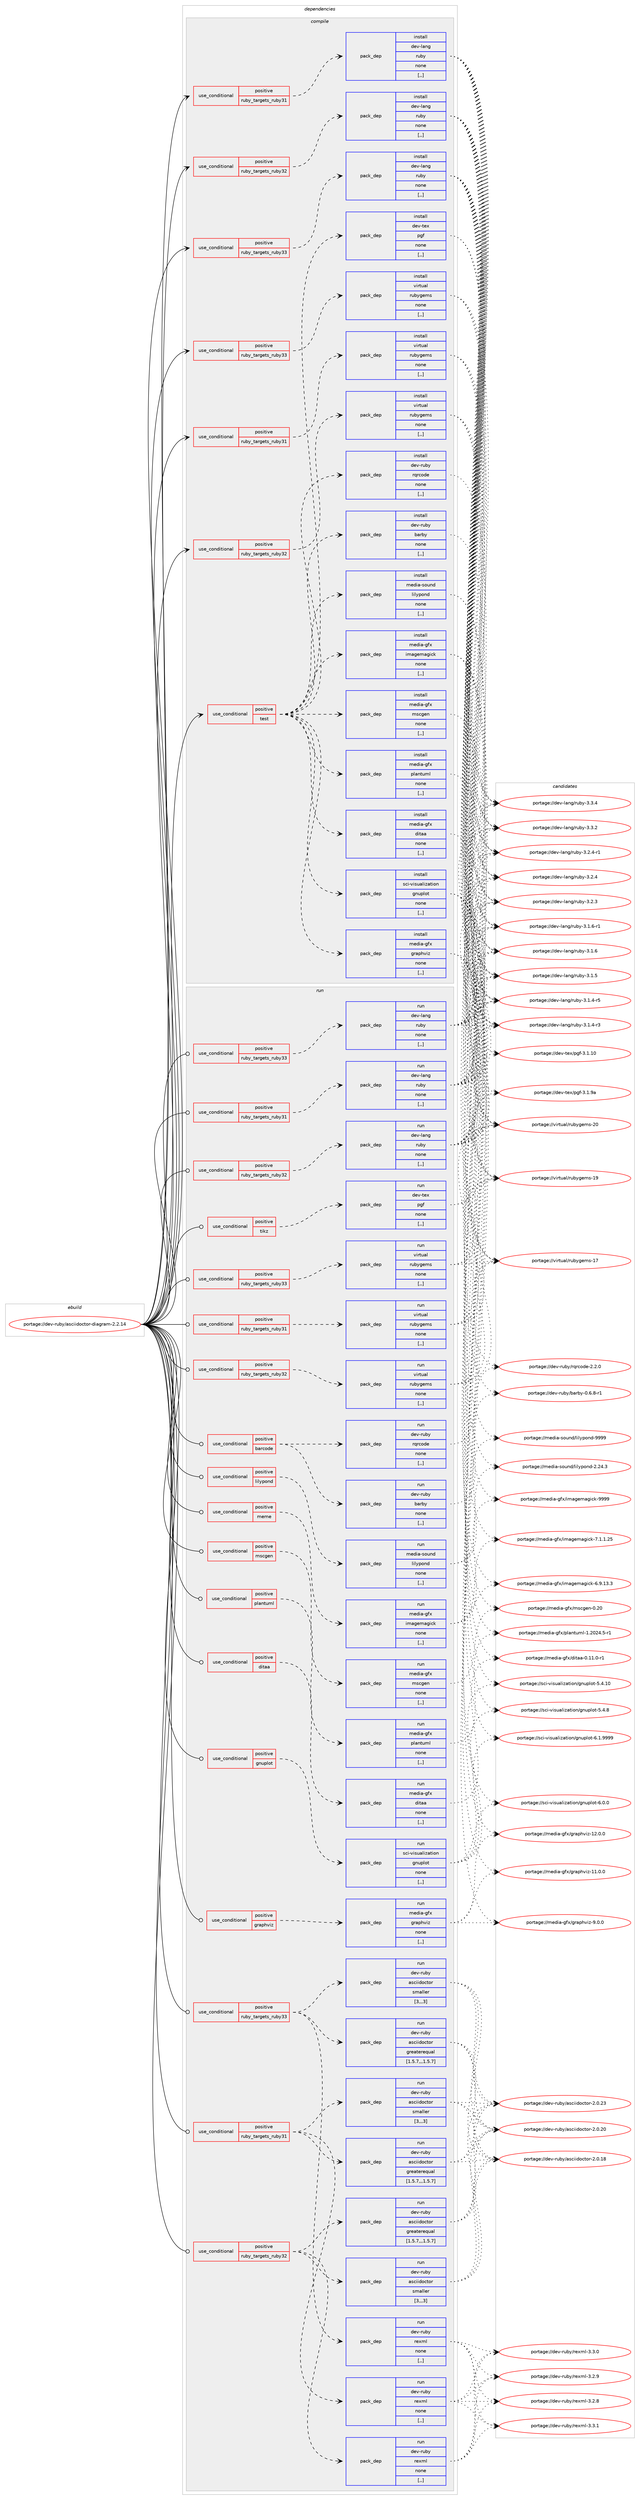 digraph prolog {

# *************
# Graph options
# *************

newrank=true;
concentrate=true;
compound=true;
graph [rankdir=LR,fontname=Helvetica,fontsize=10,ranksep=1.5];#, ranksep=2.5, nodesep=0.2];
edge  [arrowhead=vee];
node  [fontname=Helvetica,fontsize=10];

# **********
# The ebuild
# **********

subgraph cluster_leftcol {
color=gray;
rank=same;
label=<<i>ebuild</i>>;
id [label="portage://dev-ruby/asciidoctor-diagram-2.2.14", color=red, width=4, href="../dev-ruby/asciidoctor-diagram-2.2.14.svg"];
}

# ****************
# The dependencies
# ****************

subgraph cluster_midcol {
color=gray;
label=<<i>dependencies</i>>;
subgraph cluster_compile {
fillcolor="#eeeeee";
style=filled;
label=<<i>compile</i>>;
subgraph cond44175 {
dependency175946 [label=<<TABLE BORDER="0" CELLBORDER="1" CELLSPACING="0" CELLPADDING="4"><TR><TD ROWSPAN="3" CELLPADDING="10">use_conditional</TD></TR><TR><TD>positive</TD></TR><TR><TD>ruby_targets_ruby31</TD></TR></TABLE>>, shape=none, color=red];
subgraph pack130492 {
dependency175947 [label=<<TABLE BORDER="0" CELLBORDER="1" CELLSPACING="0" CELLPADDING="4" WIDTH="220"><TR><TD ROWSPAN="6" CELLPADDING="30">pack_dep</TD></TR><TR><TD WIDTH="110">install</TD></TR><TR><TD>dev-lang</TD></TR><TR><TD>ruby</TD></TR><TR><TD>none</TD></TR><TR><TD>[,,]</TD></TR></TABLE>>, shape=none, color=blue];
}
dependency175946:e -> dependency175947:w [weight=20,style="dashed",arrowhead="vee"];
}
id:e -> dependency175946:w [weight=20,style="solid",arrowhead="vee"];
subgraph cond44176 {
dependency175948 [label=<<TABLE BORDER="0" CELLBORDER="1" CELLSPACING="0" CELLPADDING="4"><TR><TD ROWSPAN="3" CELLPADDING="10">use_conditional</TD></TR><TR><TD>positive</TD></TR><TR><TD>ruby_targets_ruby31</TD></TR></TABLE>>, shape=none, color=red];
subgraph pack130493 {
dependency175949 [label=<<TABLE BORDER="0" CELLBORDER="1" CELLSPACING="0" CELLPADDING="4" WIDTH="220"><TR><TD ROWSPAN="6" CELLPADDING="30">pack_dep</TD></TR><TR><TD WIDTH="110">install</TD></TR><TR><TD>virtual</TD></TR><TR><TD>rubygems</TD></TR><TR><TD>none</TD></TR><TR><TD>[,,]</TD></TR></TABLE>>, shape=none, color=blue];
}
dependency175948:e -> dependency175949:w [weight=20,style="dashed",arrowhead="vee"];
}
id:e -> dependency175948:w [weight=20,style="solid",arrowhead="vee"];
subgraph cond44177 {
dependency175950 [label=<<TABLE BORDER="0" CELLBORDER="1" CELLSPACING="0" CELLPADDING="4"><TR><TD ROWSPAN="3" CELLPADDING="10">use_conditional</TD></TR><TR><TD>positive</TD></TR><TR><TD>ruby_targets_ruby32</TD></TR></TABLE>>, shape=none, color=red];
subgraph pack130494 {
dependency175951 [label=<<TABLE BORDER="0" CELLBORDER="1" CELLSPACING="0" CELLPADDING="4" WIDTH="220"><TR><TD ROWSPAN="6" CELLPADDING="30">pack_dep</TD></TR><TR><TD WIDTH="110">install</TD></TR><TR><TD>dev-lang</TD></TR><TR><TD>ruby</TD></TR><TR><TD>none</TD></TR><TR><TD>[,,]</TD></TR></TABLE>>, shape=none, color=blue];
}
dependency175950:e -> dependency175951:w [weight=20,style="dashed",arrowhead="vee"];
}
id:e -> dependency175950:w [weight=20,style="solid",arrowhead="vee"];
subgraph cond44178 {
dependency175952 [label=<<TABLE BORDER="0" CELLBORDER="1" CELLSPACING="0" CELLPADDING="4"><TR><TD ROWSPAN="3" CELLPADDING="10">use_conditional</TD></TR><TR><TD>positive</TD></TR><TR><TD>ruby_targets_ruby32</TD></TR></TABLE>>, shape=none, color=red];
subgraph pack130495 {
dependency175953 [label=<<TABLE BORDER="0" CELLBORDER="1" CELLSPACING="0" CELLPADDING="4" WIDTH="220"><TR><TD ROWSPAN="6" CELLPADDING="30">pack_dep</TD></TR><TR><TD WIDTH="110">install</TD></TR><TR><TD>virtual</TD></TR><TR><TD>rubygems</TD></TR><TR><TD>none</TD></TR><TR><TD>[,,]</TD></TR></TABLE>>, shape=none, color=blue];
}
dependency175952:e -> dependency175953:w [weight=20,style="dashed",arrowhead="vee"];
}
id:e -> dependency175952:w [weight=20,style="solid",arrowhead="vee"];
subgraph cond44179 {
dependency175954 [label=<<TABLE BORDER="0" CELLBORDER="1" CELLSPACING="0" CELLPADDING="4"><TR><TD ROWSPAN="3" CELLPADDING="10">use_conditional</TD></TR><TR><TD>positive</TD></TR><TR><TD>ruby_targets_ruby33</TD></TR></TABLE>>, shape=none, color=red];
subgraph pack130496 {
dependency175955 [label=<<TABLE BORDER="0" CELLBORDER="1" CELLSPACING="0" CELLPADDING="4" WIDTH="220"><TR><TD ROWSPAN="6" CELLPADDING="30">pack_dep</TD></TR><TR><TD WIDTH="110">install</TD></TR><TR><TD>dev-lang</TD></TR><TR><TD>ruby</TD></TR><TR><TD>none</TD></TR><TR><TD>[,,]</TD></TR></TABLE>>, shape=none, color=blue];
}
dependency175954:e -> dependency175955:w [weight=20,style="dashed",arrowhead="vee"];
}
id:e -> dependency175954:w [weight=20,style="solid",arrowhead="vee"];
subgraph cond44180 {
dependency175956 [label=<<TABLE BORDER="0" CELLBORDER="1" CELLSPACING="0" CELLPADDING="4"><TR><TD ROWSPAN="3" CELLPADDING="10">use_conditional</TD></TR><TR><TD>positive</TD></TR><TR><TD>ruby_targets_ruby33</TD></TR></TABLE>>, shape=none, color=red];
subgraph pack130497 {
dependency175957 [label=<<TABLE BORDER="0" CELLBORDER="1" CELLSPACING="0" CELLPADDING="4" WIDTH="220"><TR><TD ROWSPAN="6" CELLPADDING="30">pack_dep</TD></TR><TR><TD WIDTH="110">install</TD></TR><TR><TD>virtual</TD></TR><TR><TD>rubygems</TD></TR><TR><TD>none</TD></TR><TR><TD>[,,]</TD></TR></TABLE>>, shape=none, color=blue];
}
dependency175956:e -> dependency175957:w [weight=20,style="dashed",arrowhead="vee"];
}
id:e -> dependency175956:w [weight=20,style="solid",arrowhead="vee"];
subgraph cond44181 {
dependency175958 [label=<<TABLE BORDER="0" CELLBORDER="1" CELLSPACING="0" CELLPADDING="4"><TR><TD ROWSPAN="3" CELLPADDING="10">use_conditional</TD></TR><TR><TD>positive</TD></TR><TR><TD>test</TD></TR></TABLE>>, shape=none, color=red];
subgraph pack130498 {
dependency175959 [label=<<TABLE BORDER="0" CELLBORDER="1" CELLSPACING="0" CELLPADDING="4" WIDTH="220"><TR><TD ROWSPAN="6" CELLPADDING="30">pack_dep</TD></TR><TR><TD WIDTH="110">install</TD></TR><TR><TD>dev-ruby</TD></TR><TR><TD>rqrcode</TD></TR><TR><TD>none</TD></TR><TR><TD>[,,]</TD></TR></TABLE>>, shape=none, color=blue];
}
dependency175958:e -> dependency175959:w [weight=20,style="dashed",arrowhead="vee"];
subgraph pack130499 {
dependency175960 [label=<<TABLE BORDER="0" CELLBORDER="1" CELLSPACING="0" CELLPADDING="4" WIDTH="220"><TR><TD ROWSPAN="6" CELLPADDING="30">pack_dep</TD></TR><TR><TD WIDTH="110">install</TD></TR><TR><TD>dev-ruby</TD></TR><TR><TD>barby</TD></TR><TR><TD>none</TD></TR><TR><TD>[,,]</TD></TR></TABLE>>, shape=none, color=blue];
}
dependency175958:e -> dependency175960:w [weight=20,style="dashed",arrowhead="vee"];
subgraph pack130500 {
dependency175961 [label=<<TABLE BORDER="0" CELLBORDER="1" CELLSPACING="0" CELLPADDING="4" WIDTH="220"><TR><TD ROWSPAN="6" CELLPADDING="30">pack_dep</TD></TR><TR><TD WIDTH="110">install</TD></TR><TR><TD>media-gfx</TD></TR><TR><TD>ditaa</TD></TR><TR><TD>none</TD></TR><TR><TD>[,,]</TD></TR></TABLE>>, shape=none, color=blue];
}
dependency175958:e -> dependency175961:w [weight=20,style="dashed",arrowhead="vee"];
subgraph pack130501 {
dependency175962 [label=<<TABLE BORDER="0" CELLBORDER="1" CELLSPACING="0" CELLPADDING="4" WIDTH="220"><TR><TD ROWSPAN="6" CELLPADDING="30">pack_dep</TD></TR><TR><TD WIDTH="110">install</TD></TR><TR><TD>sci-visualization</TD></TR><TR><TD>gnuplot</TD></TR><TR><TD>none</TD></TR><TR><TD>[,,]</TD></TR></TABLE>>, shape=none, color=blue];
}
dependency175958:e -> dependency175962:w [weight=20,style="dashed",arrowhead="vee"];
subgraph pack130502 {
dependency175963 [label=<<TABLE BORDER="0" CELLBORDER="1" CELLSPACING="0" CELLPADDING="4" WIDTH="220"><TR><TD ROWSPAN="6" CELLPADDING="30">pack_dep</TD></TR><TR><TD WIDTH="110">install</TD></TR><TR><TD>media-gfx</TD></TR><TR><TD>graphviz</TD></TR><TR><TD>none</TD></TR><TR><TD>[,,]</TD></TR></TABLE>>, shape=none, color=blue];
}
dependency175958:e -> dependency175963:w [weight=20,style="dashed",arrowhead="vee"];
subgraph pack130503 {
dependency175964 [label=<<TABLE BORDER="0" CELLBORDER="1" CELLSPACING="0" CELLPADDING="4" WIDTH="220"><TR><TD ROWSPAN="6" CELLPADDING="30">pack_dep</TD></TR><TR><TD WIDTH="110">install</TD></TR><TR><TD>media-sound</TD></TR><TR><TD>lilypond</TD></TR><TR><TD>none</TD></TR><TR><TD>[,,]</TD></TR></TABLE>>, shape=none, color=blue];
}
dependency175958:e -> dependency175964:w [weight=20,style="dashed",arrowhead="vee"];
subgraph pack130504 {
dependency175965 [label=<<TABLE BORDER="0" CELLBORDER="1" CELLSPACING="0" CELLPADDING="4" WIDTH="220"><TR><TD ROWSPAN="6" CELLPADDING="30">pack_dep</TD></TR><TR><TD WIDTH="110">install</TD></TR><TR><TD>media-gfx</TD></TR><TR><TD>imagemagick</TD></TR><TR><TD>none</TD></TR><TR><TD>[,,]</TD></TR></TABLE>>, shape=none, color=blue];
}
dependency175958:e -> dependency175965:w [weight=20,style="dashed",arrowhead="vee"];
subgraph pack130505 {
dependency175966 [label=<<TABLE BORDER="0" CELLBORDER="1" CELLSPACING="0" CELLPADDING="4" WIDTH="220"><TR><TD ROWSPAN="6" CELLPADDING="30">pack_dep</TD></TR><TR><TD WIDTH="110">install</TD></TR><TR><TD>media-gfx</TD></TR><TR><TD>mscgen</TD></TR><TR><TD>none</TD></TR><TR><TD>[,,]</TD></TR></TABLE>>, shape=none, color=blue];
}
dependency175958:e -> dependency175966:w [weight=20,style="dashed",arrowhead="vee"];
subgraph pack130506 {
dependency175967 [label=<<TABLE BORDER="0" CELLBORDER="1" CELLSPACING="0" CELLPADDING="4" WIDTH="220"><TR><TD ROWSPAN="6" CELLPADDING="30">pack_dep</TD></TR><TR><TD WIDTH="110">install</TD></TR><TR><TD>media-gfx</TD></TR><TR><TD>plantuml</TD></TR><TR><TD>none</TD></TR><TR><TD>[,,]</TD></TR></TABLE>>, shape=none, color=blue];
}
dependency175958:e -> dependency175967:w [weight=20,style="dashed",arrowhead="vee"];
subgraph pack130507 {
dependency175968 [label=<<TABLE BORDER="0" CELLBORDER="1" CELLSPACING="0" CELLPADDING="4" WIDTH="220"><TR><TD ROWSPAN="6" CELLPADDING="30">pack_dep</TD></TR><TR><TD WIDTH="110">install</TD></TR><TR><TD>dev-tex</TD></TR><TR><TD>pgf</TD></TR><TR><TD>none</TD></TR><TR><TD>[,,]</TD></TR></TABLE>>, shape=none, color=blue];
}
dependency175958:e -> dependency175968:w [weight=20,style="dashed",arrowhead="vee"];
}
id:e -> dependency175958:w [weight=20,style="solid",arrowhead="vee"];
}
subgraph cluster_compileandrun {
fillcolor="#eeeeee";
style=filled;
label=<<i>compile and run</i>>;
}
subgraph cluster_run {
fillcolor="#eeeeee";
style=filled;
label=<<i>run</i>>;
subgraph cond44182 {
dependency175969 [label=<<TABLE BORDER="0" CELLBORDER="1" CELLSPACING="0" CELLPADDING="4"><TR><TD ROWSPAN="3" CELLPADDING="10">use_conditional</TD></TR><TR><TD>positive</TD></TR><TR><TD>barcode</TD></TR></TABLE>>, shape=none, color=red];
subgraph pack130508 {
dependency175970 [label=<<TABLE BORDER="0" CELLBORDER="1" CELLSPACING="0" CELLPADDING="4" WIDTH="220"><TR><TD ROWSPAN="6" CELLPADDING="30">pack_dep</TD></TR><TR><TD WIDTH="110">run</TD></TR><TR><TD>dev-ruby</TD></TR><TR><TD>rqrcode</TD></TR><TR><TD>none</TD></TR><TR><TD>[,,]</TD></TR></TABLE>>, shape=none, color=blue];
}
dependency175969:e -> dependency175970:w [weight=20,style="dashed",arrowhead="vee"];
subgraph pack130509 {
dependency175971 [label=<<TABLE BORDER="0" CELLBORDER="1" CELLSPACING="0" CELLPADDING="4" WIDTH="220"><TR><TD ROWSPAN="6" CELLPADDING="30">pack_dep</TD></TR><TR><TD WIDTH="110">run</TD></TR><TR><TD>dev-ruby</TD></TR><TR><TD>barby</TD></TR><TR><TD>none</TD></TR><TR><TD>[,,]</TD></TR></TABLE>>, shape=none, color=blue];
}
dependency175969:e -> dependency175971:w [weight=20,style="dashed",arrowhead="vee"];
}
id:e -> dependency175969:w [weight=20,style="solid",arrowhead="odot"];
subgraph cond44183 {
dependency175972 [label=<<TABLE BORDER="0" CELLBORDER="1" CELLSPACING="0" CELLPADDING="4"><TR><TD ROWSPAN="3" CELLPADDING="10">use_conditional</TD></TR><TR><TD>positive</TD></TR><TR><TD>ditaa</TD></TR></TABLE>>, shape=none, color=red];
subgraph pack130510 {
dependency175973 [label=<<TABLE BORDER="0" CELLBORDER="1" CELLSPACING="0" CELLPADDING="4" WIDTH="220"><TR><TD ROWSPAN="6" CELLPADDING="30">pack_dep</TD></TR><TR><TD WIDTH="110">run</TD></TR><TR><TD>media-gfx</TD></TR><TR><TD>ditaa</TD></TR><TR><TD>none</TD></TR><TR><TD>[,,]</TD></TR></TABLE>>, shape=none, color=blue];
}
dependency175972:e -> dependency175973:w [weight=20,style="dashed",arrowhead="vee"];
}
id:e -> dependency175972:w [weight=20,style="solid",arrowhead="odot"];
subgraph cond44184 {
dependency175974 [label=<<TABLE BORDER="0" CELLBORDER="1" CELLSPACING="0" CELLPADDING="4"><TR><TD ROWSPAN="3" CELLPADDING="10">use_conditional</TD></TR><TR><TD>positive</TD></TR><TR><TD>gnuplot</TD></TR></TABLE>>, shape=none, color=red];
subgraph pack130511 {
dependency175975 [label=<<TABLE BORDER="0" CELLBORDER="1" CELLSPACING="0" CELLPADDING="4" WIDTH="220"><TR><TD ROWSPAN="6" CELLPADDING="30">pack_dep</TD></TR><TR><TD WIDTH="110">run</TD></TR><TR><TD>sci-visualization</TD></TR><TR><TD>gnuplot</TD></TR><TR><TD>none</TD></TR><TR><TD>[,,]</TD></TR></TABLE>>, shape=none, color=blue];
}
dependency175974:e -> dependency175975:w [weight=20,style="dashed",arrowhead="vee"];
}
id:e -> dependency175974:w [weight=20,style="solid",arrowhead="odot"];
subgraph cond44185 {
dependency175976 [label=<<TABLE BORDER="0" CELLBORDER="1" CELLSPACING="0" CELLPADDING="4"><TR><TD ROWSPAN="3" CELLPADDING="10">use_conditional</TD></TR><TR><TD>positive</TD></TR><TR><TD>graphviz</TD></TR></TABLE>>, shape=none, color=red];
subgraph pack130512 {
dependency175977 [label=<<TABLE BORDER="0" CELLBORDER="1" CELLSPACING="0" CELLPADDING="4" WIDTH="220"><TR><TD ROWSPAN="6" CELLPADDING="30">pack_dep</TD></TR><TR><TD WIDTH="110">run</TD></TR><TR><TD>media-gfx</TD></TR><TR><TD>graphviz</TD></TR><TR><TD>none</TD></TR><TR><TD>[,,]</TD></TR></TABLE>>, shape=none, color=blue];
}
dependency175976:e -> dependency175977:w [weight=20,style="dashed",arrowhead="vee"];
}
id:e -> dependency175976:w [weight=20,style="solid",arrowhead="odot"];
subgraph cond44186 {
dependency175978 [label=<<TABLE BORDER="0" CELLBORDER="1" CELLSPACING="0" CELLPADDING="4"><TR><TD ROWSPAN="3" CELLPADDING="10">use_conditional</TD></TR><TR><TD>positive</TD></TR><TR><TD>lilypond</TD></TR></TABLE>>, shape=none, color=red];
subgraph pack130513 {
dependency175979 [label=<<TABLE BORDER="0" CELLBORDER="1" CELLSPACING="0" CELLPADDING="4" WIDTH="220"><TR><TD ROWSPAN="6" CELLPADDING="30">pack_dep</TD></TR><TR><TD WIDTH="110">run</TD></TR><TR><TD>media-sound</TD></TR><TR><TD>lilypond</TD></TR><TR><TD>none</TD></TR><TR><TD>[,,]</TD></TR></TABLE>>, shape=none, color=blue];
}
dependency175978:e -> dependency175979:w [weight=20,style="dashed",arrowhead="vee"];
}
id:e -> dependency175978:w [weight=20,style="solid",arrowhead="odot"];
subgraph cond44187 {
dependency175980 [label=<<TABLE BORDER="0" CELLBORDER="1" CELLSPACING="0" CELLPADDING="4"><TR><TD ROWSPAN="3" CELLPADDING="10">use_conditional</TD></TR><TR><TD>positive</TD></TR><TR><TD>meme</TD></TR></TABLE>>, shape=none, color=red];
subgraph pack130514 {
dependency175981 [label=<<TABLE BORDER="0" CELLBORDER="1" CELLSPACING="0" CELLPADDING="4" WIDTH="220"><TR><TD ROWSPAN="6" CELLPADDING="30">pack_dep</TD></TR><TR><TD WIDTH="110">run</TD></TR><TR><TD>media-gfx</TD></TR><TR><TD>imagemagick</TD></TR><TR><TD>none</TD></TR><TR><TD>[,,]</TD></TR></TABLE>>, shape=none, color=blue];
}
dependency175980:e -> dependency175981:w [weight=20,style="dashed",arrowhead="vee"];
}
id:e -> dependency175980:w [weight=20,style="solid",arrowhead="odot"];
subgraph cond44188 {
dependency175982 [label=<<TABLE BORDER="0" CELLBORDER="1" CELLSPACING="0" CELLPADDING="4"><TR><TD ROWSPAN="3" CELLPADDING="10">use_conditional</TD></TR><TR><TD>positive</TD></TR><TR><TD>mscgen</TD></TR></TABLE>>, shape=none, color=red];
subgraph pack130515 {
dependency175983 [label=<<TABLE BORDER="0" CELLBORDER="1" CELLSPACING="0" CELLPADDING="4" WIDTH="220"><TR><TD ROWSPAN="6" CELLPADDING="30">pack_dep</TD></TR><TR><TD WIDTH="110">run</TD></TR><TR><TD>media-gfx</TD></TR><TR><TD>mscgen</TD></TR><TR><TD>none</TD></TR><TR><TD>[,,]</TD></TR></TABLE>>, shape=none, color=blue];
}
dependency175982:e -> dependency175983:w [weight=20,style="dashed",arrowhead="vee"];
}
id:e -> dependency175982:w [weight=20,style="solid",arrowhead="odot"];
subgraph cond44189 {
dependency175984 [label=<<TABLE BORDER="0" CELLBORDER="1" CELLSPACING="0" CELLPADDING="4"><TR><TD ROWSPAN="3" CELLPADDING="10">use_conditional</TD></TR><TR><TD>positive</TD></TR><TR><TD>plantuml</TD></TR></TABLE>>, shape=none, color=red];
subgraph pack130516 {
dependency175985 [label=<<TABLE BORDER="0" CELLBORDER="1" CELLSPACING="0" CELLPADDING="4" WIDTH="220"><TR><TD ROWSPAN="6" CELLPADDING="30">pack_dep</TD></TR><TR><TD WIDTH="110">run</TD></TR><TR><TD>media-gfx</TD></TR><TR><TD>plantuml</TD></TR><TR><TD>none</TD></TR><TR><TD>[,,]</TD></TR></TABLE>>, shape=none, color=blue];
}
dependency175984:e -> dependency175985:w [weight=20,style="dashed",arrowhead="vee"];
}
id:e -> dependency175984:w [weight=20,style="solid",arrowhead="odot"];
subgraph cond44190 {
dependency175986 [label=<<TABLE BORDER="0" CELLBORDER="1" CELLSPACING="0" CELLPADDING="4"><TR><TD ROWSPAN="3" CELLPADDING="10">use_conditional</TD></TR><TR><TD>positive</TD></TR><TR><TD>ruby_targets_ruby31</TD></TR></TABLE>>, shape=none, color=red];
subgraph pack130517 {
dependency175987 [label=<<TABLE BORDER="0" CELLBORDER="1" CELLSPACING="0" CELLPADDING="4" WIDTH="220"><TR><TD ROWSPAN="6" CELLPADDING="30">pack_dep</TD></TR><TR><TD WIDTH="110">run</TD></TR><TR><TD>dev-lang</TD></TR><TR><TD>ruby</TD></TR><TR><TD>none</TD></TR><TR><TD>[,,]</TD></TR></TABLE>>, shape=none, color=blue];
}
dependency175986:e -> dependency175987:w [weight=20,style="dashed",arrowhead="vee"];
}
id:e -> dependency175986:w [weight=20,style="solid",arrowhead="odot"];
subgraph cond44191 {
dependency175988 [label=<<TABLE BORDER="0" CELLBORDER="1" CELLSPACING="0" CELLPADDING="4"><TR><TD ROWSPAN="3" CELLPADDING="10">use_conditional</TD></TR><TR><TD>positive</TD></TR><TR><TD>ruby_targets_ruby31</TD></TR></TABLE>>, shape=none, color=red];
subgraph pack130518 {
dependency175989 [label=<<TABLE BORDER="0" CELLBORDER="1" CELLSPACING="0" CELLPADDING="4" WIDTH="220"><TR><TD ROWSPAN="6" CELLPADDING="30">pack_dep</TD></TR><TR><TD WIDTH="110">run</TD></TR><TR><TD>dev-ruby</TD></TR><TR><TD>asciidoctor</TD></TR><TR><TD>greaterequal</TD></TR><TR><TD>[1.5.7,,,1.5.7]</TD></TR></TABLE>>, shape=none, color=blue];
}
dependency175988:e -> dependency175989:w [weight=20,style="dashed",arrowhead="vee"];
subgraph pack130519 {
dependency175990 [label=<<TABLE BORDER="0" CELLBORDER="1" CELLSPACING="0" CELLPADDING="4" WIDTH="220"><TR><TD ROWSPAN="6" CELLPADDING="30">pack_dep</TD></TR><TR><TD WIDTH="110">run</TD></TR><TR><TD>dev-ruby</TD></TR><TR><TD>asciidoctor</TD></TR><TR><TD>smaller</TD></TR><TR><TD>[3,,,3]</TD></TR></TABLE>>, shape=none, color=blue];
}
dependency175988:e -> dependency175990:w [weight=20,style="dashed",arrowhead="vee"];
subgraph pack130520 {
dependency175991 [label=<<TABLE BORDER="0" CELLBORDER="1" CELLSPACING="0" CELLPADDING="4" WIDTH="220"><TR><TD ROWSPAN="6" CELLPADDING="30">pack_dep</TD></TR><TR><TD WIDTH="110">run</TD></TR><TR><TD>dev-ruby</TD></TR><TR><TD>rexml</TD></TR><TR><TD>none</TD></TR><TR><TD>[,,]</TD></TR></TABLE>>, shape=none, color=blue];
}
dependency175988:e -> dependency175991:w [weight=20,style="dashed",arrowhead="vee"];
}
id:e -> dependency175988:w [weight=20,style="solid",arrowhead="odot"];
subgraph cond44192 {
dependency175992 [label=<<TABLE BORDER="0" CELLBORDER="1" CELLSPACING="0" CELLPADDING="4"><TR><TD ROWSPAN="3" CELLPADDING="10">use_conditional</TD></TR><TR><TD>positive</TD></TR><TR><TD>ruby_targets_ruby31</TD></TR></TABLE>>, shape=none, color=red];
subgraph pack130521 {
dependency175993 [label=<<TABLE BORDER="0" CELLBORDER="1" CELLSPACING="0" CELLPADDING="4" WIDTH="220"><TR><TD ROWSPAN="6" CELLPADDING="30">pack_dep</TD></TR><TR><TD WIDTH="110">run</TD></TR><TR><TD>virtual</TD></TR><TR><TD>rubygems</TD></TR><TR><TD>none</TD></TR><TR><TD>[,,]</TD></TR></TABLE>>, shape=none, color=blue];
}
dependency175992:e -> dependency175993:w [weight=20,style="dashed",arrowhead="vee"];
}
id:e -> dependency175992:w [weight=20,style="solid",arrowhead="odot"];
subgraph cond44193 {
dependency175994 [label=<<TABLE BORDER="0" CELLBORDER="1" CELLSPACING="0" CELLPADDING="4"><TR><TD ROWSPAN="3" CELLPADDING="10">use_conditional</TD></TR><TR><TD>positive</TD></TR><TR><TD>ruby_targets_ruby32</TD></TR></TABLE>>, shape=none, color=red];
subgraph pack130522 {
dependency175995 [label=<<TABLE BORDER="0" CELLBORDER="1" CELLSPACING="0" CELLPADDING="4" WIDTH="220"><TR><TD ROWSPAN="6" CELLPADDING="30">pack_dep</TD></TR><TR><TD WIDTH="110">run</TD></TR><TR><TD>dev-lang</TD></TR><TR><TD>ruby</TD></TR><TR><TD>none</TD></TR><TR><TD>[,,]</TD></TR></TABLE>>, shape=none, color=blue];
}
dependency175994:e -> dependency175995:w [weight=20,style="dashed",arrowhead="vee"];
}
id:e -> dependency175994:w [weight=20,style="solid",arrowhead="odot"];
subgraph cond44194 {
dependency175996 [label=<<TABLE BORDER="0" CELLBORDER="1" CELLSPACING="0" CELLPADDING="4"><TR><TD ROWSPAN="3" CELLPADDING="10">use_conditional</TD></TR><TR><TD>positive</TD></TR><TR><TD>ruby_targets_ruby32</TD></TR></TABLE>>, shape=none, color=red];
subgraph pack130523 {
dependency175997 [label=<<TABLE BORDER="0" CELLBORDER="1" CELLSPACING="0" CELLPADDING="4" WIDTH="220"><TR><TD ROWSPAN="6" CELLPADDING="30">pack_dep</TD></TR><TR><TD WIDTH="110">run</TD></TR><TR><TD>dev-ruby</TD></TR><TR><TD>asciidoctor</TD></TR><TR><TD>greaterequal</TD></TR><TR><TD>[1.5.7,,,1.5.7]</TD></TR></TABLE>>, shape=none, color=blue];
}
dependency175996:e -> dependency175997:w [weight=20,style="dashed",arrowhead="vee"];
subgraph pack130524 {
dependency175998 [label=<<TABLE BORDER="0" CELLBORDER="1" CELLSPACING="0" CELLPADDING="4" WIDTH="220"><TR><TD ROWSPAN="6" CELLPADDING="30">pack_dep</TD></TR><TR><TD WIDTH="110">run</TD></TR><TR><TD>dev-ruby</TD></TR><TR><TD>asciidoctor</TD></TR><TR><TD>smaller</TD></TR><TR><TD>[3,,,3]</TD></TR></TABLE>>, shape=none, color=blue];
}
dependency175996:e -> dependency175998:w [weight=20,style="dashed",arrowhead="vee"];
subgraph pack130525 {
dependency175999 [label=<<TABLE BORDER="0" CELLBORDER="1" CELLSPACING="0" CELLPADDING="4" WIDTH="220"><TR><TD ROWSPAN="6" CELLPADDING="30">pack_dep</TD></TR><TR><TD WIDTH="110">run</TD></TR><TR><TD>dev-ruby</TD></TR><TR><TD>rexml</TD></TR><TR><TD>none</TD></TR><TR><TD>[,,]</TD></TR></TABLE>>, shape=none, color=blue];
}
dependency175996:e -> dependency175999:w [weight=20,style="dashed",arrowhead="vee"];
}
id:e -> dependency175996:w [weight=20,style="solid",arrowhead="odot"];
subgraph cond44195 {
dependency176000 [label=<<TABLE BORDER="0" CELLBORDER="1" CELLSPACING="0" CELLPADDING="4"><TR><TD ROWSPAN="3" CELLPADDING="10">use_conditional</TD></TR><TR><TD>positive</TD></TR><TR><TD>ruby_targets_ruby32</TD></TR></TABLE>>, shape=none, color=red];
subgraph pack130526 {
dependency176001 [label=<<TABLE BORDER="0" CELLBORDER="1" CELLSPACING="0" CELLPADDING="4" WIDTH="220"><TR><TD ROWSPAN="6" CELLPADDING="30">pack_dep</TD></TR><TR><TD WIDTH="110">run</TD></TR><TR><TD>virtual</TD></TR><TR><TD>rubygems</TD></TR><TR><TD>none</TD></TR><TR><TD>[,,]</TD></TR></TABLE>>, shape=none, color=blue];
}
dependency176000:e -> dependency176001:w [weight=20,style="dashed",arrowhead="vee"];
}
id:e -> dependency176000:w [weight=20,style="solid",arrowhead="odot"];
subgraph cond44196 {
dependency176002 [label=<<TABLE BORDER="0" CELLBORDER="1" CELLSPACING="0" CELLPADDING="4"><TR><TD ROWSPAN="3" CELLPADDING="10">use_conditional</TD></TR><TR><TD>positive</TD></TR><TR><TD>ruby_targets_ruby33</TD></TR></TABLE>>, shape=none, color=red];
subgraph pack130527 {
dependency176003 [label=<<TABLE BORDER="0" CELLBORDER="1" CELLSPACING="0" CELLPADDING="4" WIDTH="220"><TR><TD ROWSPAN="6" CELLPADDING="30">pack_dep</TD></TR><TR><TD WIDTH="110">run</TD></TR><TR><TD>dev-lang</TD></TR><TR><TD>ruby</TD></TR><TR><TD>none</TD></TR><TR><TD>[,,]</TD></TR></TABLE>>, shape=none, color=blue];
}
dependency176002:e -> dependency176003:w [weight=20,style="dashed",arrowhead="vee"];
}
id:e -> dependency176002:w [weight=20,style="solid",arrowhead="odot"];
subgraph cond44197 {
dependency176004 [label=<<TABLE BORDER="0" CELLBORDER="1" CELLSPACING="0" CELLPADDING="4"><TR><TD ROWSPAN="3" CELLPADDING="10">use_conditional</TD></TR><TR><TD>positive</TD></TR><TR><TD>ruby_targets_ruby33</TD></TR></TABLE>>, shape=none, color=red];
subgraph pack130528 {
dependency176005 [label=<<TABLE BORDER="0" CELLBORDER="1" CELLSPACING="0" CELLPADDING="4" WIDTH="220"><TR><TD ROWSPAN="6" CELLPADDING="30">pack_dep</TD></TR><TR><TD WIDTH="110">run</TD></TR><TR><TD>dev-ruby</TD></TR><TR><TD>asciidoctor</TD></TR><TR><TD>greaterequal</TD></TR><TR><TD>[1.5.7,,,1.5.7]</TD></TR></TABLE>>, shape=none, color=blue];
}
dependency176004:e -> dependency176005:w [weight=20,style="dashed",arrowhead="vee"];
subgraph pack130529 {
dependency176006 [label=<<TABLE BORDER="0" CELLBORDER="1" CELLSPACING="0" CELLPADDING="4" WIDTH="220"><TR><TD ROWSPAN="6" CELLPADDING="30">pack_dep</TD></TR><TR><TD WIDTH="110">run</TD></TR><TR><TD>dev-ruby</TD></TR><TR><TD>asciidoctor</TD></TR><TR><TD>smaller</TD></TR><TR><TD>[3,,,3]</TD></TR></TABLE>>, shape=none, color=blue];
}
dependency176004:e -> dependency176006:w [weight=20,style="dashed",arrowhead="vee"];
subgraph pack130530 {
dependency176007 [label=<<TABLE BORDER="0" CELLBORDER="1" CELLSPACING="0" CELLPADDING="4" WIDTH="220"><TR><TD ROWSPAN="6" CELLPADDING="30">pack_dep</TD></TR><TR><TD WIDTH="110">run</TD></TR><TR><TD>dev-ruby</TD></TR><TR><TD>rexml</TD></TR><TR><TD>none</TD></TR><TR><TD>[,,]</TD></TR></TABLE>>, shape=none, color=blue];
}
dependency176004:e -> dependency176007:w [weight=20,style="dashed",arrowhead="vee"];
}
id:e -> dependency176004:w [weight=20,style="solid",arrowhead="odot"];
subgraph cond44198 {
dependency176008 [label=<<TABLE BORDER="0" CELLBORDER="1" CELLSPACING="0" CELLPADDING="4"><TR><TD ROWSPAN="3" CELLPADDING="10">use_conditional</TD></TR><TR><TD>positive</TD></TR><TR><TD>ruby_targets_ruby33</TD></TR></TABLE>>, shape=none, color=red];
subgraph pack130531 {
dependency176009 [label=<<TABLE BORDER="0" CELLBORDER="1" CELLSPACING="0" CELLPADDING="4" WIDTH="220"><TR><TD ROWSPAN="6" CELLPADDING="30">pack_dep</TD></TR><TR><TD WIDTH="110">run</TD></TR><TR><TD>virtual</TD></TR><TR><TD>rubygems</TD></TR><TR><TD>none</TD></TR><TR><TD>[,,]</TD></TR></TABLE>>, shape=none, color=blue];
}
dependency176008:e -> dependency176009:w [weight=20,style="dashed",arrowhead="vee"];
}
id:e -> dependency176008:w [weight=20,style="solid",arrowhead="odot"];
subgraph cond44199 {
dependency176010 [label=<<TABLE BORDER="0" CELLBORDER="1" CELLSPACING="0" CELLPADDING="4"><TR><TD ROWSPAN="3" CELLPADDING="10">use_conditional</TD></TR><TR><TD>positive</TD></TR><TR><TD>tikz</TD></TR></TABLE>>, shape=none, color=red];
subgraph pack130532 {
dependency176011 [label=<<TABLE BORDER="0" CELLBORDER="1" CELLSPACING="0" CELLPADDING="4" WIDTH="220"><TR><TD ROWSPAN="6" CELLPADDING="30">pack_dep</TD></TR><TR><TD WIDTH="110">run</TD></TR><TR><TD>dev-tex</TD></TR><TR><TD>pgf</TD></TR><TR><TD>none</TD></TR><TR><TD>[,,]</TD></TR></TABLE>>, shape=none, color=blue];
}
dependency176010:e -> dependency176011:w [weight=20,style="dashed",arrowhead="vee"];
}
id:e -> dependency176010:w [weight=20,style="solid",arrowhead="odot"];
}
}

# **************
# The candidates
# **************

subgraph cluster_choices {
rank=same;
color=gray;
label=<<i>candidates</i>>;

subgraph choice130492 {
color=black;
nodesep=1;
choice10010111845108971101034711411798121455146514652 [label="portage://dev-lang/ruby-3.3.4", color=red, width=4,href="../dev-lang/ruby-3.3.4.svg"];
choice10010111845108971101034711411798121455146514650 [label="portage://dev-lang/ruby-3.3.2", color=red, width=4,href="../dev-lang/ruby-3.3.2.svg"];
choice100101118451089711010347114117981214551465046524511449 [label="portage://dev-lang/ruby-3.2.4-r1", color=red, width=4,href="../dev-lang/ruby-3.2.4-r1.svg"];
choice10010111845108971101034711411798121455146504652 [label="portage://dev-lang/ruby-3.2.4", color=red, width=4,href="../dev-lang/ruby-3.2.4.svg"];
choice10010111845108971101034711411798121455146504651 [label="portage://dev-lang/ruby-3.2.3", color=red, width=4,href="../dev-lang/ruby-3.2.3.svg"];
choice100101118451089711010347114117981214551464946544511449 [label="portage://dev-lang/ruby-3.1.6-r1", color=red, width=4,href="../dev-lang/ruby-3.1.6-r1.svg"];
choice10010111845108971101034711411798121455146494654 [label="portage://dev-lang/ruby-3.1.6", color=red, width=4,href="../dev-lang/ruby-3.1.6.svg"];
choice10010111845108971101034711411798121455146494653 [label="portage://dev-lang/ruby-3.1.5", color=red, width=4,href="../dev-lang/ruby-3.1.5.svg"];
choice100101118451089711010347114117981214551464946524511453 [label="portage://dev-lang/ruby-3.1.4-r5", color=red, width=4,href="../dev-lang/ruby-3.1.4-r5.svg"];
choice100101118451089711010347114117981214551464946524511451 [label="portage://dev-lang/ruby-3.1.4-r3", color=red, width=4,href="../dev-lang/ruby-3.1.4-r3.svg"];
dependency175947:e -> choice10010111845108971101034711411798121455146514652:w [style=dotted,weight="100"];
dependency175947:e -> choice10010111845108971101034711411798121455146514650:w [style=dotted,weight="100"];
dependency175947:e -> choice100101118451089711010347114117981214551465046524511449:w [style=dotted,weight="100"];
dependency175947:e -> choice10010111845108971101034711411798121455146504652:w [style=dotted,weight="100"];
dependency175947:e -> choice10010111845108971101034711411798121455146504651:w [style=dotted,weight="100"];
dependency175947:e -> choice100101118451089711010347114117981214551464946544511449:w [style=dotted,weight="100"];
dependency175947:e -> choice10010111845108971101034711411798121455146494654:w [style=dotted,weight="100"];
dependency175947:e -> choice10010111845108971101034711411798121455146494653:w [style=dotted,weight="100"];
dependency175947:e -> choice100101118451089711010347114117981214551464946524511453:w [style=dotted,weight="100"];
dependency175947:e -> choice100101118451089711010347114117981214551464946524511451:w [style=dotted,weight="100"];
}
subgraph choice130493 {
color=black;
nodesep=1;
choice118105114116117971084711411798121103101109115455048 [label="portage://virtual/rubygems-20", color=red, width=4,href="../virtual/rubygems-20.svg"];
choice118105114116117971084711411798121103101109115454957 [label="portage://virtual/rubygems-19", color=red, width=4,href="../virtual/rubygems-19.svg"];
choice118105114116117971084711411798121103101109115454955 [label="portage://virtual/rubygems-17", color=red, width=4,href="../virtual/rubygems-17.svg"];
dependency175949:e -> choice118105114116117971084711411798121103101109115455048:w [style=dotted,weight="100"];
dependency175949:e -> choice118105114116117971084711411798121103101109115454957:w [style=dotted,weight="100"];
dependency175949:e -> choice118105114116117971084711411798121103101109115454955:w [style=dotted,weight="100"];
}
subgraph choice130494 {
color=black;
nodesep=1;
choice10010111845108971101034711411798121455146514652 [label="portage://dev-lang/ruby-3.3.4", color=red, width=4,href="../dev-lang/ruby-3.3.4.svg"];
choice10010111845108971101034711411798121455146514650 [label="portage://dev-lang/ruby-3.3.2", color=red, width=4,href="../dev-lang/ruby-3.3.2.svg"];
choice100101118451089711010347114117981214551465046524511449 [label="portage://dev-lang/ruby-3.2.4-r1", color=red, width=4,href="../dev-lang/ruby-3.2.4-r1.svg"];
choice10010111845108971101034711411798121455146504652 [label="portage://dev-lang/ruby-3.2.4", color=red, width=4,href="../dev-lang/ruby-3.2.4.svg"];
choice10010111845108971101034711411798121455146504651 [label="portage://dev-lang/ruby-3.2.3", color=red, width=4,href="../dev-lang/ruby-3.2.3.svg"];
choice100101118451089711010347114117981214551464946544511449 [label="portage://dev-lang/ruby-3.1.6-r1", color=red, width=4,href="../dev-lang/ruby-3.1.6-r1.svg"];
choice10010111845108971101034711411798121455146494654 [label="portage://dev-lang/ruby-3.1.6", color=red, width=4,href="../dev-lang/ruby-3.1.6.svg"];
choice10010111845108971101034711411798121455146494653 [label="portage://dev-lang/ruby-3.1.5", color=red, width=4,href="../dev-lang/ruby-3.1.5.svg"];
choice100101118451089711010347114117981214551464946524511453 [label="portage://dev-lang/ruby-3.1.4-r5", color=red, width=4,href="../dev-lang/ruby-3.1.4-r5.svg"];
choice100101118451089711010347114117981214551464946524511451 [label="portage://dev-lang/ruby-3.1.4-r3", color=red, width=4,href="../dev-lang/ruby-3.1.4-r3.svg"];
dependency175951:e -> choice10010111845108971101034711411798121455146514652:w [style=dotted,weight="100"];
dependency175951:e -> choice10010111845108971101034711411798121455146514650:w [style=dotted,weight="100"];
dependency175951:e -> choice100101118451089711010347114117981214551465046524511449:w [style=dotted,weight="100"];
dependency175951:e -> choice10010111845108971101034711411798121455146504652:w [style=dotted,weight="100"];
dependency175951:e -> choice10010111845108971101034711411798121455146504651:w [style=dotted,weight="100"];
dependency175951:e -> choice100101118451089711010347114117981214551464946544511449:w [style=dotted,weight="100"];
dependency175951:e -> choice10010111845108971101034711411798121455146494654:w [style=dotted,weight="100"];
dependency175951:e -> choice10010111845108971101034711411798121455146494653:w [style=dotted,weight="100"];
dependency175951:e -> choice100101118451089711010347114117981214551464946524511453:w [style=dotted,weight="100"];
dependency175951:e -> choice100101118451089711010347114117981214551464946524511451:w [style=dotted,weight="100"];
}
subgraph choice130495 {
color=black;
nodesep=1;
choice118105114116117971084711411798121103101109115455048 [label="portage://virtual/rubygems-20", color=red, width=4,href="../virtual/rubygems-20.svg"];
choice118105114116117971084711411798121103101109115454957 [label="portage://virtual/rubygems-19", color=red, width=4,href="../virtual/rubygems-19.svg"];
choice118105114116117971084711411798121103101109115454955 [label="portage://virtual/rubygems-17", color=red, width=4,href="../virtual/rubygems-17.svg"];
dependency175953:e -> choice118105114116117971084711411798121103101109115455048:w [style=dotted,weight="100"];
dependency175953:e -> choice118105114116117971084711411798121103101109115454957:w [style=dotted,weight="100"];
dependency175953:e -> choice118105114116117971084711411798121103101109115454955:w [style=dotted,weight="100"];
}
subgraph choice130496 {
color=black;
nodesep=1;
choice10010111845108971101034711411798121455146514652 [label="portage://dev-lang/ruby-3.3.4", color=red, width=4,href="../dev-lang/ruby-3.3.4.svg"];
choice10010111845108971101034711411798121455146514650 [label="portage://dev-lang/ruby-3.3.2", color=red, width=4,href="../dev-lang/ruby-3.3.2.svg"];
choice100101118451089711010347114117981214551465046524511449 [label="portage://dev-lang/ruby-3.2.4-r1", color=red, width=4,href="../dev-lang/ruby-3.2.4-r1.svg"];
choice10010111845108971101034711411798121455146504652 [label="portage://dev-lang/ruby-3.2.4", color=red, width=4,href="../dev-lang/ruby-3.2.4.svg"];
choice10010111845108971101034711411798121455146504651 [label="portage://dev-lang/ruby-3.2.3", color=red, width=4,href="../dev-lang/ruby-3.2.3.svg"];
choice100101118451089711010347114117981214551464946544511449 [label="portage://dev-lang/ruby-3.1.6-r1", color=red, width=4,href="../dev-lang/ruby-3.1.6-r1.svg"];
choice10010111845108971101034711411798121455146494654 [label="portage://dev-lang/ruby-3.1.6", color=red, width=4,href="../dev-lang/ruby-3.1.6.svg"];
choice10010111845108971101034711411798121455146494653 [label="portage://dev-lang/ruby-3.1.5", color=red, width=4,href="../dev-lang/ruby-3.1.5.svg"];
choice100101118451089711010347114117981214551464946524511453 [label="portage://dev-lang/ruby-3.1.4-r5", color=red, width=4,href="../dev-lang/ruby-3.1.4-r5.svg"];
choice100101118451089711010347114117981214551464946524511451 [label="portage://dev-lang/ruby-3.1.4-r3", color=red, width=4,href="../dev-lang/ruby-3.1.4-r3.svg"];
dependency175955:e -> choice10010111845108971101034711411798121455146514652:w [style=dotted,weight="100"];
dependency175955:e -> choice10010111845108971101034711411798121455146514650:w [style=dotted,weight="100"];
dependency175955:e -> choice100101118451089711010347114117981214551465046524511449:w [style=dotted,weight="100"];
dependency175955:e -> choice10010111845108971101034711411798121455146504652:w [style=dotted,weight="100"];
dependency175955:e -> choice10010111845108971101034711411798121455146504651:w [style=dotted,weight="100"];
dependency175955:e -> choice100101118451089711010347114117981214551464946544511449:w [style=dotted,weight="100"];
dependency175955:e -> choice10010111845108971101034711411798121455146494654:w [style=dotted,weight="100"];
dependency175955:e -> choice10010111845108971101034711411798121455146494653:w [style=dotted,weight="100"];
dependency175955:e -> choice100101118451089711010347114117981214551464946524511453:w [style=dotted,weight="100"];
dependency175955:e -> choice100101118451089711010347114117981214551464946524511451:w [style=dotted,weight="100"];
}
subgraph choice130497 {
color=black;
nodesep=1;
choice118105114116117971084711411798121103101109115455048 [label="portage://virtual/rubygems-20", color=red, width=4,href="../virtual/rubygems-20.svg"];
choice118105114116117971084711411798121103101109115454957 [label="portage://virtual/rubygems-19", color=red, width=4,href="../virtual/rubygems-19.svg"];
choice118105114116117971084711411798121103101109115454955 [label="portage://virtual/rubygems-17", color=red, width=4,href="../virtual/rubygems-17.svg"];
dependency175957:e -> choice118105114116117971084711411798121103101109115455048:w [style=dotted,weight="100"];
dependency175957:e -> choice118105114116117971084711411798121103101109115454957:w [style=dotted,weight="100"];
dependency175957:e -> choice118105114116117971084711411798121103101109115454955:w [style=dotted,weight="100"];
}
subgraph choice130498 {
color=black;
nodesep=1;
choice10010111845114117981214711411311499111100101455046504648 [label="portage://dev-ruby/rqrcode-2.2.0", color=red, width=4,href="../dev-ruby/rqrcode-2.2.0.svg"];
dependency175959:e -> choice10010111845114117981214711411311499111100101455046504648:w [style=dotted,weight="100"];
}
subgraph choice130499 {
color=black;
nodesep=1;
choice1001011184511411798121479897114981214548465446564511449 [label="portage://dev-ruby/barby-0.6.8-r1", color=red, width=4,href="../dev-ruby/barby-0.6.8-r1.svg"];
dependency175960:e -> choice1001011184511411798121479897114981214548465446564511449:w [style=dotted,weight="100"];
}
subgraph choice130500 {
color=black;
nodesep=1;
choice1091011001059745103102120471001051169797454846494946484511449 [label="portage://media-gfx/ditaa-0.11.0-r1", color=red, width=4,href="../media-gfx/ditaa-0.11.0-r1.svg"];
dependency175961:e -> choice1091011001059745103102120471001051169797454846494946484511449:w [style=dotted,weight="100"];
}
subgraph choice130501 {
color=black;
nodesep=1;
choice1159910545118105115117971081051229711610511111047103110117112108111116455446494657575757 [label="portage://sci-visualization/gnuplot-6.1.9999", color=red, width=4,href="../sci-visualization/gnuplot-6.1.9999.svg"];
choice1159910545118105115117971081051229711610511111047103110117112108111116455446484648 [label="portage://sci-visualization/gnuplot-6.0.0", color=red, width=4,href="../sci-visualization/gnuplot-6.0.0.svg"];
choice115991054511810511511797108105122971161051111104710311011711210811111645534652464948 [label="portage://sci-visualization/gnuplot-5.4.10", color=red, width=4,href="../sci-visualization/gnuplot-5.4.10.svg"];
choice1159910545118105115117971081051229711610511111047103110117112108111116455346524656 [label="portage://sci-visualization/gnuplot-5.4.8", color=red, width=4,href="../sci-visualization/gnuplot-5.4.8.svg"];
dependency175962:e -> choice1159910545118105115117971081051229711610511111047103110117112108111116455446494657575757:w [style=dotted,weight="100"];
dependency175962:e -> choice1159910545118105115117971081051229711610511111047103110117112108111116455446484648:w [style=dotted,weight="100"];
dependency175962:e -> choice115991054511810511511797108105122971161051111104710311011711210811111645534652464948:w [style=dotted,weight="100"];
dependency175962:e -> choice1159910545118105115117971081051229711610511111047103110117112108111116455346524656:w [style=dotted,weight="100"];
}
subgraph choice130502 {
color=black;
nodesep=1;
choice1091011001059745103102120471031149711210411810512245495046484648 [label="portage://media-gfx/graphviz-12.0.0", color=red, width=4,href="../media-gfx/graphviz-12.0.0.svg"];
choice1091011001059745103102120471031149711210411810512245494946484648 [label="portage://media-gfx/graphviz-11.0.0", color=red, width=4,href="../media-gfx/graphviz-11.0.0.svg"];
choice10910110010597451031021204710311497112104118105122455746484648 [label="portage://media-gfx/graphviz-9.0.0", color=red, width=4,href="../media-gfx/graphviz-9.0.0.svg"];
dependency175963:e -> choice1091011001059745103102120471031149711210411810512245495046484648:w [style=dotted,weight="100"];
dependency175963:e -> choice1091011001059745103102120471031149711210411810512245494946484648:w [style=dotted,weight="100"];
dependency175963:e -> choice10910110010597451031021204710311497112104118105122455746484648:w [style=dotted,weight="100"];
}
subgraph choice130503 {
color=black;
nodesep=1;
choice1091011001059745115111117110100471081051081211121111101004557575757 [label="portage://media-sound/lilypond-9999", color=red, width=4,href="../media-sound/lilypond-9999.svg"];
choice10910110010597451151111171101004710810510812111211111010045504650524651 [label="portage://media-sound/lilypond-2.24.3", color=red, width=4,href="../media-sound/lilypond-2.24.3.svg"];
dependency175964:e -> choice1091011001059745115111117110100471081051081211121111101004557575757:w [style=dotted,weight="100"];
dependency175964:e -> choice10910110010597451151111171101004710810510812111211111010045504650524651:w [style=dotted,weight="100"];
}
subgraph choice130504 {
color=black;
nodesep=1;
choice1091011001059745103102120471051099710310110997103105991074557575757 [label="portage://media-gfx/imagemagick-9999", color=red, width=4,href="../media-gfx/imagemagick-9999.svg"];
choice109101100105974510310212047105109971031011099710310599107455546494649465053 [label="portage://media-gfx/imagemagick-7.1.1.25", color=red, width=4,href="../media-gfx/imagemagick-7.1.1.25.svg"];
choice109101100105974510310212047105109971031011099710310599107455446574649514651 [label="portage://media-gfx/imagemagick-6.9.13.3", color=red, width=4,href="../media-gfx/imagemagick-6.9.13.3.svg"];
dependency175965:e -> choice1091011001059745103102120471051099710310110997103105991074557575757:w [style=dotted,weight="100"];
dependency175965:e -> choice109101100105974510310212047105109971031011099710310599107455546494649465053:w [style=dotted,weight="100"];
dependency175965:e -> choice109101100105974510310212047105109971031011099710310599107455446574649514651:w [style=dotted,weight="100"];
}
subgraph choice130505 {
color=black;
nodesep=1;
choice109101100105974510310212047109115991031011104548465048 [label="portage://media-gfx/mscgen-0.20", color=red, width=4,href="../media-gfx/mscgen-0.20.svg"];
dependency175966:e -> choice109101100105974510310212047109115991031011104548465048:w [style=dotted,weight="100"];
}
subgraph choice130506 {
color=black;
nodesep=1;
choice109101100105974510310212047112108971101161171091084549465048505246534511449 [label="portage://media-gfx/plantuml-1.2024.5-r1", color=red, width=4,href="../media-gfx/plantuml-1.2024.5-r1.svg"];
dependency175967:e -> choice109101100105974510310212047112108971101161171091084549465048505246534511449:w [style=dotted,weight="100"];
}
subgraph choice130507 {
color=black;
nodesep=1;
choice100101118451161011204711210310245514649464948 [label="portage://dev-tex/pgf-3.1.10", color=red, width=4,href="../dev-tex/pgf-3.1.10.svg"];
choice100101118451161011204711210310245514649465797 [label="portage://dev-tex/pgf-3.1.9a", color=red, width=4,href="../dev-tex/pgf-3.1.9a.svg"];
dependency175968:e -> choice100101118451161011204711210310245514649464948:w [style=dotted,weight="100"];
dependency175968:e -> choice100101118451161011204711210310245514649465797:w [style=dotted,weight="100"];
}
subgraph choice130508 {
color=black;
nodesep=1;
choice10010111845114117981214711411311499111100101455046504648 [label="portage://dev-ruby/rqrcode-2.2.0", color=red, width=4,href="../dev-ruby/rqrcode-2.2.0.svg"];
dependency175970:e -> choice10010111845114117981214711411311499111100101455046504648:w [style=dotted,weight="100"];
}
subgraph choice130509 {
color=black;
nodesep=1;
choice1001011184511411798121479897114981214548465446564511449 [label="portage://dev-ruby/barby-0.6.8-r1", color=red, width=4,href="../dev-ruby/barby-0.6.8-r1.svg"];
dependency175971:e -> choice1001011184511411798121479897114981214548465446564511449:w [style=dotted,weight="100"];
}
subgraph choice130510 {
color=black;
nodesep=1;
choice1091011001059745103102120471001051169797454846494946484511449 [label="portage://media-gfx/ditaa-0.11.0-r1", color=red, width=4,href="../media-gfx/ditaa-0.11.0-r1.svg"];
dependency175973:e -> choice1091011001059745103102120471001051169797454846494946484511449:w [style=dotted,weight="100"];
}
subgraph choice130511 {
color=black;
nodesep=1;
choice1159910545118105115117971081051229711610511111047103110117112108111116455446494657575757 [label="portage://sci-visualization/gnuplot-6.1.9999", color=red, width=4,href="../sci-visualization/gnuplot-6.1.9999.svg"];
choice1159910545118105115117971081051229711610511111047103110117112108111116455446484648 [label="portage://sci-visualization/gnuplot-6.0.0", color=red, width=4,href="../sci-visualization/gnuplot-6.0.0.svg"];
choice115991054511810511511797108105122971161051111104710311011711210811111645534652464948 [label="portage://sci-visualization/gnuplot-5.4.10", color=red, width=4,href="../sci-visualization/gnuplot-5.4.10.svg"];
choice1159910545118105115117971081051229711610511111047103110117112108111116455346524656 [label="portage://sci-visualization/gnuplot-5.4.8", color=red, width=4,href="../sci-visualization/gnuplot-5.4.8.svg"];
dependency175975:e -> choice1159910545118105115117971081051229711610511111047103110117112108111116455446494657575757:w [style=dotted,weight="100"];
dependency175975:e -> choice1159910545118105115117971081051229711610511111047103110117112108111116455446484648:w [style=dotted,weight="100"];
dependency175975:e -> choice115991054511810511511797108105122971161051111104710311011711210811111645534652464948:w [style=dotted,weight="100"];
dependency175975:e -> choice1159910545118105115117971081051229711610511111047103110117112108111116455346524656:w [style=dotted,weight="100"];
}
subgraph choice130512 {
color=black;
nodesep=1;
choice1091011001059745103102120471031149711210411810512245495046484648 [label="portage://media-gfx/graphviz-12.0.0", color=red, width=4,href="../media-gfx/graphviz-12.0.0.svg"];
choice1091011001059745103102120471031149711210411810512245494946484648 [label="portage://media-gfx/graphviz-11.0.0", color=red, width=4,href="../media-gfx/graphviz-11.0.0.svg"];
choice10910110010597451031021204710311497112104118105122455746484648 [label="portage://media-gfx/graphviz-9.0.0", color=red, width=4,href="../media-gfx/graphviz-9.0.0.svg"];
dependency175977:e -> choice1091011001059745103102120471031149711210411810512245495046484648:w [style=dotted,weight="100"];
dependency175977:e -> choice1091011001059745103102120471031149711210411810512245494946484648:w [style=dotted,weight="100"];
dependency175977:e -> choice10910110010597451031021204710311497112104118105122455746484648:w [style=dotted,weight="100"];
}
subgraph choice130513 {
color=black;
nodesep=1;
choice1091011001059745115111117110100471081051081211121111101004557575757 [label="portage://media-sound/lilypond-9999", color=red, width=4,href="../media-sound/lilypond-9999.svg"];
choice10910110010597451151111171101004710810510812111211111010045504650524651 [label="portage://media-sound/lilypond-2.24.3", color=red, width=4,href="../media-sound/lilypond-2.24.3.svg"];
dependency175979:e -> choice1091011001059745115111117110100471081051081211121111101004557575757:w [style=dotted,weight="100"];
dependency175979:e -> choice10910110010597451151111171101004710810510812111211111010045504650524651:w [style=dotted,weight="100"];
}
subgraph choice130514 {
color=black;
nodesep=1;
choice1091011001059745103102120471051099710310110997103105991074557575757 [label="portage://media-gfx/imagemagick-9999", color=red, width=4,href="../media-gfx/imagemagick-9999.svg"];
choice109101100105974510310212047105109971031011099710310599107455546494649465053 [label="portage://media-gfx/imagemagick-7.1.1.25", color=red, width=4,href="../media-gfx/imagemagick-7.1.1.25.svg"];
choice109101100105974510310212047105109971031011099710310599107455446574649514651 [label="portage://media-gfx/imagemagick-6.9.13.3", color=red, width=4,href="../media-gfx/imagemagick-6.9.13.3.svg"];
dependency175981:e -> choice1091011001059745103102120471051099710310110997103105991074557575757:w [style=dotted,weight="100"];
dependency175981:e -> choice109101100105974510310212047105109971031011099710310599107455546494649465053:w [style=dotted,weight="100"];
dependency175981:e -> choice109101100105974510310212047105109971031011099710310599107455446574649514651:w [style=dotted,weight="100"];
}
subgraph choice130515 {
color=black;
nodesep=1;
choice109101100105974510310212047109115991031011104548465048 [label="portage://media-gfx/mscgen-0.20", color=red, width=4,href="../media-gfx/mscgen-0.20.svg"];
dependency175983:e -> choice109101100105974510310212047109115991031011104548465048:w [style=dotted,weight="100"];
}
subgraph choice130516 {
color=black;
nodesep=1;
choice109101100105974510310212047112108971101161171091084549465048505246534511449 [label="portage://media-gfx/plantuml-1.2024.5-r1", color=red, width=4,href="../media-gfx/plantuml-1.2024.5-r1.svg"];
dependency175985:e -> choice109101100105974510310212047112108971101161171091084549465048505246534511449:w [style=dotted,weight="100"];
}
subgraph choice130517 {
color=black;
nodesep=1;
choice10010111845108971101034711411798121455146514652 [label="portage://dev-lang/ruby-3.3.4", color=red, width=4,href="../dev-lang/ruby-3.3.4.svg"];
choice10010111845108971101034711411798121455146514650 [label="portage://dev-lang/ruby-3.3.2", color=red, width=4,href="../dev-lang/ruby-3.3.2.svg"];
choice100101118451089711010347114117981214551465046524511449 [label="portage://dev-lang/ruby-3.2.4-r1", color=red, width=4,href="../dev-lang/ruby-3.2.4-r1.svg"];
choice10010111845108971101034711411798121455146504652 [label="portage://dev-lang/ruby-3.2.4", color=red, width=4,href="../dev-lang/ruby-3.2.4.svg"];
choice10010111845108971101034711411798121455146504651 [label="portage://dev-lang/ruby-3.2.3", color=red, width=4,href="../dev-lang/ruby-3.2.3.svg"];
choice100101118451089711010347114117981214551464946544511449 [label="portage://dev-lang/ruby-3.1.6-r1", color=red, width=4,href="../dev-lang/ruby-3.1.6-r1.svg"];
choice10010111845108971101034711411798121455146494654 [label="portage://dev-lang/ruby-3.1.6", color=red, width=4,href="../dev-lang/ruby-3.1.6.svg"];
choice10010111845108971101034711411798121455146494653 [label="portage://dev-lang/ruby-3.1.5", color=red, width=4,href="../dev-lang/ruby-3.1.5.svg"];
choice100101118451089711010347114117981214551464946524511453 [label="portage://dev-lang/ruby-3.1.4-r5", color=red, width=4,href="../dev-lang/ruby-3.1.4-r5.svg"];
choice100101118451089711010347114117981214551464946524511451 [label="portage://dev-lang/ruby-3.1.4-r3", color=red, width=4,href="../dev-lang/ruby-3.1.4-r3.svg"];
dependency175987:e -> choice10010111845108971101034711411798121455146514652:w [style=dotted,weight="100"];
dependency175987:e -> choice10010111845108971101034711411798121455146514650:w [style=dotted,weight="100"];
dependency175987:e -> choice100101118451089711010347114117981214551465046524511449:w [style=dotted,weight="100"];
dependency175987:e -> choice10010111845108971101034711411798121455146504652:w [style=dotted,weight="100"];
dependency175987:e -> choice10010111845108971101034711411798121455146504651:w [style=dotted,weight="100"];
dependency175987:e -> choice100101118451089711010347114117981214551464946544511449:w [style=dotted,weight="100"];
dependency175987:e -> choice10010111845108971101034711411798121455146494654:w [style=dotted,weight="100"];
dependency175987:e -> choice10010111845108971101034711411798121455146494653:w [style=dotted,weight="100"];
dependency175987:e -> choice100101118451089711010347114117981214551464946524511453:w [style=dotted,weight="100"];
dependency175987:e -> choice100101118451089711010347114117981214551464946524511451:w [style=dotted,weight="100"];
}
subgraph choice130518 {
color=black;
nodesep=1;
choice10010111845114117981214797115991051051001119911611111445504648465051 [label="portage://dev-ruby/asciidoctor-2.0.23", color=red, width=4,href="../dev-ruby/asciidoctor-2.0.23.svg"];
choice10010111845114117981214797115991051051001119911611111445504648465048 [label="portage://dev-ruby/asciidoctor-2.0.20", color=red, width=4,href="../dev-ruby/asciidoctor-2.0.20.svg"];
choice10010111845114117981214797115991051051001119911611111445504648464956 [label="portage://dev-ruby/asciidoctor-2.0.18", color=red, width=4,href="../dev-ruby/asciidoctor-2.0.18.svg"];
dependency175989:e -> choice10010111845114117981214797115991051051001119911611111445504648465051:w [style=dotted,weight="100"];
dependency175989:e -> choice10010111845114117981214797115991051051001119911611111445504648465048:w [style=dotted,weight="100"];
dependency175989:e -> choice10010111845114117981214797115991051051001119911611111445504648464956:w [style=dotted,weight="100"];
}
subgraph choice130519 {
color=black;
nodesep=1;
choice10010111845114117981214797115991051051001119911611111445504648465051 [label="portage://dev-ruby/asciidoctor-2.0.23", color=red, width=4,href="../dev-ruby/asciidoctor-2.0.23.svg"];
choice10010111845114117981214797115991051051001119911611111445504648465048 [label="portage://dev-ruby/asciidoctor-2.0.20", color=red, width=4,href="../dev-ruby/asciidoctor-2.0.20.svg"];
choice10010111845114117981214797115991051051001119911611111445504648464956 [label="portage://dev-ruby/asciidoctor-2.0.18", color=red, width=4,href="../dev-ruby/asciidoctor-2.0.18.svg"];
dependency175990:e -> choice10010111845114117981214797115991051051001119911611111445504648465051:w [style=dotted,weight="100"];
dependency175990:e -> choice10010111845114117981214797115991051051001119911611111445504648465048:w [style=dotted,weight="100"];
dependency175990:e -> choice10010111845114117981214797115991051051001119911611111445504648464956:w [style=dotted,weight="100"];
}
subgraph choice130520 {
color=black;
nodesep=1;
choice100101118451141179812147114101120109108455146514649 [label="portage://dev-ruby/rexml-3.3.1", color=red, width=4,href="../dev-ruby/rexml-3.3.1.svg"];
choice100101118451141179812147114101120109108455146514648 [label="portage://dev-ruby/rexml-3.3.0", color=red, width=4,href="../dev-ruby/rexml-3.3.0.svg"];
choice100101118451141179812147114101120109108455146504657 [label="portage://dev-ruby/rexml-3.2.9", color=red, width=4,href="../dev-ruby/rexml-3.2.9.svg"];
choice100101118451141179812147114101120109108455146504656 [label="portage://dev-ruby/rexml-3.2.8", color=red, width=4,href="../dev-ruby/rexml-3.2.8.svg"];
dependency175991:e -> choice100101118451141179812147114101120109108455146514649:w [style=dotted,weight="100"];
dependency175991:e -> choice100101118451141179812147114101120109108455146514648:w [style=dotted,weight="100"];
dependency175991:e -> choice100101118451141179812147114101120109108455146504657:w [style=dotted,weight="100"];
dependency175991:e -> choice100101118451141179812147114101120109108455146504656:w [style=dotted,weight="100"];
}
subgraph choice130521 {
color=black;
nodesep=1;
choice118105114116117971084711411798121103101109115455048 [label="portage://virtual/rubygems-20", color=red, width=4,href="../virtual/rubygems-20.svg"];
choice118105114116117971084711411798121103101109115454957 [label="portage://virtual/rubygems-19", color=red, width=4,href="../virtual/rubygems-19.svg"];
choice118105114116117971084711411798121103101109115454955 [label="portage://virtual/rubygems-17", color=red, width=4,href="../virtual/rubygems-17.svg"];
dependency175993:e -> choice118105114116117971084711411798121103101109115455048:w [style=dotted,weight="100"];
dependency175993:e -> choice118105114116117971084711411798121103101109115454957:w [style=dotted,weight="100"];
dependency175993:e -> choice118105114116117971084711411798121103101109115454955:w [style=dotted,weight="100"];
}
subgraph choice130522 {
color=black;
nodesep=1;
choice10010111845108971101034711411798121455146514652 [label="portage://dev-lang/ruby-3.3.4", color=red, width=4,href="../dev-lang/ruby-3.3.4.svg"];
choice10010111845108971101034711411798121455146514650 [label="portage://dev-lang/ruby-3.3.2", color=red, width=4,href="../dev-lang/ruby-3.3.2.svg"];
choice100101118451089711010347114117981214551465046524511449 [label="portage://dev-lang/ruby-3.2.4-r1", color=red, width=4,href="../dev-lang/ruby-3.2.4-r1.svg"];
choice10010111845108971101034711411798121455146504652 [label="portage://dev-lang/ruby-3.2.4", color=red, width=4,href="../dev-lang/ruby-3.2.4.svg"];
choice10010111845108971101034711411798121455146504651 [label="portage://dev-lang/ruby-3.2.3", color=red, width=4,href="../dev-lang/ruby-3.2.3.svg"];
choice100101118451089711010347114117981214551464946544511449 [label="portage://dev-lang/ruby-3.1.6-r1", color=red, width=4,href="../dev-lang/ruby-3.1.6-r1.svg"];
choice10010111845108971101034711411798121455146494654 [label="portage://dev-lang/ruby-3.1.6", color=red, width=4,href="../dev-lang/ruby-3.1.6.svg"];
choice10010111845108971101034711411798121455146494653 [label="portage://dev-lang/ruby-3.1.5", color=red, width=4,href="../dev-lang/ruby-3.1.5.svg"];
choice100101118451089711010347114117981214551464946524511453 [label="portage://dev-lang/ruby-3.1.4-r5", color=red, width=4,href="../dev-lang/ruby-3.1.4-r5.svg"];
choice100101118451089711010347114117981214551464946524511451 [label="portage://dev-lang/ruby-3.1.4-r3", color=red, width=4,href="../dev-lang/ruby-3.1.4-r3.svg"];
dependency175995:e -> choice10010111845108971101034711411798121455146514652:w [style=dotted,weight="100"];
dependency175995:e -> choice10010111845108971101034711411798121455146514650:w [style=dotted,weight="100"];
dependency175995:e -> choice100101118451089711010347114117981214551465046524511449:w [style=dotted,weight="100"];
dependency175995:e -> choice10010111845108971101034711411798121455146504652:w [style=dotted,weight="100"];
dependency175995:e -> choice10010111845108971101034711411798121455146504651:w [style=dotted,weight="100"];
dependency175995:e -> choice100101118451089711010347114117981214551464946544511449:w [style=dotted,weight="100"];
dependency175995:e -> choice10010111845108971101034711411798121455146494654:w [style=dotted,weight="100"];
dependency175995:e -> choice10010111845108971101034711411798121455146494653:w [style=dotted,weight="100"];
dependency175995:e -> choice100101118451089711010347114117981214551464946524511453:w [style=dotted,weight="100"];
dependency175995:e -> choice100101118451089711010347114117981214551464946524511451:w [style=dotted,weight="100"];
}
subgraph choice130523 {
color=black;
nodesep=1;
choice10010111845114117981214797115991051051001119911611111445504648465051 [label="portage://dev-ruby/asciidoctor-2.0.23", color=red, width=4,href="../dev-ruby/asciidoctor-2.0.23.svg"];
choice10010111845114117981214797115991051051001119911611111445504648465048 [label="portage://dev-ruby/asciidoctor-2.0.20", color=red, width=4,href="../dev-ruby/asciidoctor-2.0.20.svg"];
choice10010111845114117981214797115991051051001119911611111445504648464956 [label="portage://dev-ruby/asciidoctor-2.0.18", color=red, width=4,href="../dev-ruby/asciidoctor-2.0.18.svg"];
dependency175997:e -> choice10010111845114117981214797115991051051001119911611111445504648465051:w [style=dotted,weight="100"];
dependency175997:e -> choice10010111845114117981214797115991051051001119911611111445504648465048:w [style=dotted,weight="100"];
dependency175997:e -> choice10010111845114117981214797115991051051001119911611111445504648464956:w [style=dotted,weight="100"];
}
subgraph choice130524 {
color=black;
nodesep=1;
choice10010111845114117981214797115991051051001119911611111445504648465051 [label="portage://dev-ruby/asciidoctor-2.0.23", color=red, width=4,href="../dev-ruby/asciidoctor-2.0.23.svg"];
choice10010111845114117981214797115991051051001119911611111445504648465048 [label="portage://dev-ruby/asciidoctor-2.0.20", color=red, width=4,href="../dev-ruby/asciidoctor-2.0.20.svg"];
choice10010111845114117981214797115991051051001119911611111445504648464956 [label="portage://dev-ruby/asciidoctor-2.0.18", color=red, width=4,href="../dev-ruby/asciidoctor-2.0.18.svg"];
dependency175998:e -> choice10010111845114117981214797115991051051001119911611111445504648465051:w [style=dotted,weight="100"];
dependency175998:e -> choice10010111845114117981214797115991051051001119911611111445504648465048:w [style=dotted,weight="100"];
dependency175998:e -> choice10010111845114117981214797115991051051001119911611111445504648464956:w [style=dotted,weight="100"];
}
subgraph choice130525 {
color=black;
nodesep=1;
choice100101118451141179812147114101120109108455146514649 [label="portage://dev-ruby/rexml-3.3.1", color=red, width=4,href="../dev-ruby/rexml-3.3.1.svg"];
choice100101118451141179812147114101120109108455146514648 [label="portage://dev-ruby/rexml-3.3.0", color=red, width=4,href="../dev-ruby/rexml-3.3.0.svg"];
choice100101118451141179812147114101120109108455146504657 [label="portage://dev-ruby/rexml-3.2.9", color=red, width=4,href="../dev-ruby/rexml-3.2.9.svg"];
choice100101118451141179812147114101120109108455146504656 [label="portage://dev-ruby/rexml-3.2.8", color=red, width=4,href="../dev-ruby/rexml-3.2.8.svg"];
dependency175999:e -> choice100101118451141179812147114101120109108455146514649:w [style=dotted,weight="100"];
dependency175999:e -> choice100101118451141179812147114101120109108455146514648:w [style=dotted,weight="100"];
dependency175999:e -> choice100101118451141179812147114101120109108455146504657:w [style=dotted,weight="100"];
dependency175999:e -> choice100101118451141179812147114101120109108455146504656:w [style=dotted,weight="100"];
}
subgraph choice130526 {
color=black;
nodesep=1;
choice118105114116117971084711411798121103101109115455048 [label="portage://virtual/rubygems-20", color=red, width=4,href="../virtual/rubygems-20.svg"];
choice118105114116117971084711411798121103101109115454957 [label="portage://virtual/rubygems-19", color=red, width=4,href="../virtual/rubygems-19.svg"];
choice118105114116117971084711411798121103101109115454955 [label="portage://virtual/rubygems-17", color=red, width=4,href="../virtual/rubygems-17.svg"];
dependency176001:e -> choice118105114116117971084711411798121103101109115455048:w [style=dotted,weight="100"];
dependency176001:e -> choice118105114116117971084711411798121103101109115454957:w [style=dotted,weight="100"];
dependency176001:e -> choice118105114116117971084711411798121103101109115454955:w [style=dotted,weight="100"];
}
subgraph choice130527 {
color=black;
nodesep=1;
choice10010111845108971101034711411798121455146514652 [label="portage://dev-lang/ruby-3.3.4", color=red, width=4,href="../dev-lang/ruby-3.3.4.svg"];
choice10010111845108971101034711411798121455146514650 [label="portage://dev-lang/ruby-3.3.2", color=red, width=4,href="../dev-lang/ruby-3.3.2.svg"];
choice100101118451089711010347114117981214551465046524511449 [label="portage://dev-lang/ruby-3.2.4-r1", color=red, width=4,href="../dev-lang/ruby-3.2.4-r1.svg"];
choice10010111845108971101034711411798121455146504652 [label="portage://dev-lang/ruby-3.2.4", color=red, width=4,href="../dev-lang/ruby-3.2.4.svg"];
choice10010111845108971101034711411798121455146504651 [label="portage://dev-lang/ruby-3.2.3", color=red, width=4,href="../dev-lang/ruby-3.2.3.svg"];
choice100101118451089711010347114117981214551464946544511449 [label="portage://dev-lang/ruby-3.1.6-r1", color=red, width=4,href="../dev-lang/ruby-3.1.6-r1.svg"];
choice10010111845108971101034711411798121455146494654 [label="portage://dev-lang/ruby-3.1.6", color=red, width=4,href="../dev-lang/ruby-3.1.6.svg"];
choice10010111845108971101034711411798121455146494653 [label="portage://dev-lang/ruby-3.1.5", color=red, width=4,href="../dev-lang/ruby-3.1.5.svg"];
choice100101118451089711010347114117981214551464946524511453 [label="portage://dev-lang/ruby-3.1.4-r5", color=red, width=4,href="../dev-lang/ruby-3.1.4-r5.svg"];
choice100101118451089711010347114117981214551464946524511451 [label="portage://dev-lang/ruby-3.1.4-r3", color=red, width=4,href="../dev-lang/ruby-3.1.4-r3.svg"];
dependency176003:e -> choice10010111845108971101034711411798121455146514652:w [style=dotted,weight="100"];
dependency176003:e -> choice10010111845108971101034711411798121455146514650:w [style=dotted,weight="100"];
dependency176003:e -> choice100101118451089711010347114117981214551465046524511449:w [style=dotted,weight="100"];
dependency176003:e -> choice10010111845108971101034711411798121455146504652:w [style=dotted,weight="100"];
dependency176003:e -> choice10010111845108971101034711411798121455146504651:w [style=dotted,weight="100"];
dependency176003:e -> choice100101118451089711010347114117981214551464946544511449:w [style=dotted,weight="100"];
dependency176003:e -> choice10010111845108971101034711411798121455146494654:w [style=dotted,weight="100"];
dependency176003:e -> choice10010111845108971101034711411798121455146494653:w [style=dotted,weight="100"];
dependency176003:e -> choice100101118451089711010347114117981214551464946524511453:w [style=dotted,weight="100"];
dependency176003:e -> choice100101118451089711010347114117981214551464946524511451:w [style=dotted,weight="100"];
}
subgraph choice130528 {
color=black;
nodesep=1;
choice10010111845114117981214797115991051051001119911611111445504648465051 [label="portage://dev-ruby/asciidoctor-2.0.23", color=red, width=4,href="../dev-ruby/asciidoctor-2.0.23.svg"];
choice10010111845114117981214797115991051051001119911611111445504648465048 [label="portage://dev-ruby/asciidoctor-2.0.20", color=red, width=4,href="../dev-ruby/asciidoctor-2.0.20.svg"];
choice10010111845114117981214797115991051051001119911611111445504648464956 [label="portage://dev-ruby/asciidoctor-2.0.18", color=red, width=4,href="../dev-ruby/asciidoctor-2.0.18.svg"];
dependency176005:e -> choice10010111845114117981214797115991051051001119911611111445504648465051:w [style=dotted,weight="100"];
dependency176005:e -> choice10010111845114117981214797115991051051001119911611111445504648465048:w [style=dotted,weight="100"];
dependency176005:e -> choice10010111845114117981214797115991051051001119911611111445504648464956:w [style=dotted,weight="100"];
}
subgraph choice130529 {
color=black;
nodesep=1;
choice10010111845114117981214797115991051051001119911611111445504648465051 [label="portage://dev-ruby/asciidoctor-2.0.23", color=red, width=4,href="../dev-ruby/asciidoctor-2.0.23.svg"];
choice10010111845114117981214797115991051051001119911611111445504648465048 [label="portage://dev-ruby/asciidoctor-2.0.20", color=red, width=4,href="../dev-ruby/asciidoctor-2.0.20.svg"];
choice10010111845114117981214797115991051051001119911611111445504648464956 [label="portage://dev-ruby/asciidoctor-2.0.18", color=red, width=4,href="../dev-ruby/asciidoctor-2.0.18.svg"];
dependency176006:e -> choice10010111845114117981214797115991051051001119911611111445504648465051:w [style=dotted,weight="100"];
dependency176006:e -> choice10010111845114117981214797115991051051001119911611111445504648465048:w [style=dotted,weight="100"];
dependency176006:e -> choice10010111845114117981214797115991051051001119911611111445504648464956:w [style=dotted,weight="100"];
}
subgraph choice130530 {
color=black;
nodesep=1;
choice100101118451141179812147114101120109108455146514649 [label="portage://dev-ruby/rexml-3.3.1", color=red, width=4,href="../dev-ruby/rexml-3.3.1.svg"];
choice100101118451141179812147114101120109108455146514648 [label="portage://dev-ruby/rexml-3.3.0", color=red, width=4,href="../dev-ruby/rexml-3.3.0.svg"];
choice100101118451141179812147114101120109108455146504657 [label="portage://dev-ruby/rexml-3.2.9", color=red, width=4,href="../dev-ruby/rexml-3.2.9.svg"];
choice100101118451141179812147114101120109108455146504656 [label="portage://dev-ruby/rexml-3.2.8", color=red, width=4,href="../dev-ruby/rexml-3.2.8.svg"];
dependency176007:e -> choice100101118451141179812147114101120109108455146514649:w [style=dotted,weight="100"];
dependency176007:e -> choice100101118451141179812147114101120109108455146514648:w [style=dotted,weight="100"];
dependency176007:e -> choice100101118451141179812147114101120109108455146504657:w [style=dotted,weight="100"];
dependency176007:e -> choice100101118451141179812147114101120109108455146504656:w [style=dotted,weight="100"];
}
subgraph choice130531 {
color=black;
nodesep=1;
choice118105114116117971084711411798121103101109115455048 [label="portage://virtual/rubygems-20", color=red, width=4,href="../virtual/rubygems-20.svg"];
choice118105114116117971084711411798121103101109115454957 [label="portage://virtual/rubygems-19", color=red, width=4,href="../virtual/rubygems-19.svg"];
choice118105114116117971084711411798121103101109115454955 [label="portage://virtual/rubygems-17", color=red, width=4,href="../virtual/rubygems-17.svg"];
dependency176009:e -> choice118105114116117971084711411798121103101109115455048:w [style=dotted,weight="100"];
dependency176009:e -> choice118105114116117971084711411798121103101109115454957:w [style=dotted,weight="100"];
dependency176009:e -> choice118105114116117971084711411798121103101109115454955:w [style=dotted,weight="100"];
}
subgraph choice130532 {
color=black;
nodesep=1;
choice100101118451161011204711210310245514649464948 [label="portage://dev-tex/pgf-3.1.10", color=red, width=4,href="../dev-tex/pgf-3.1.10.svg"];
choice100101118451161011204711210310245514649465797 [label="portage://dev-tex/pgf-3.1.9a", color=red, width=4,href="../dev-tex/pgf-3.1.9a.svg"];
dependency176011:e -> choice100101118451161011204711210310245514649464948:w [style=dotted,weight="100"];
dependency176011:e -> choice100101118451161011204711210310245514649465797:w [style=dotted,weight="100"];
}
}

}
